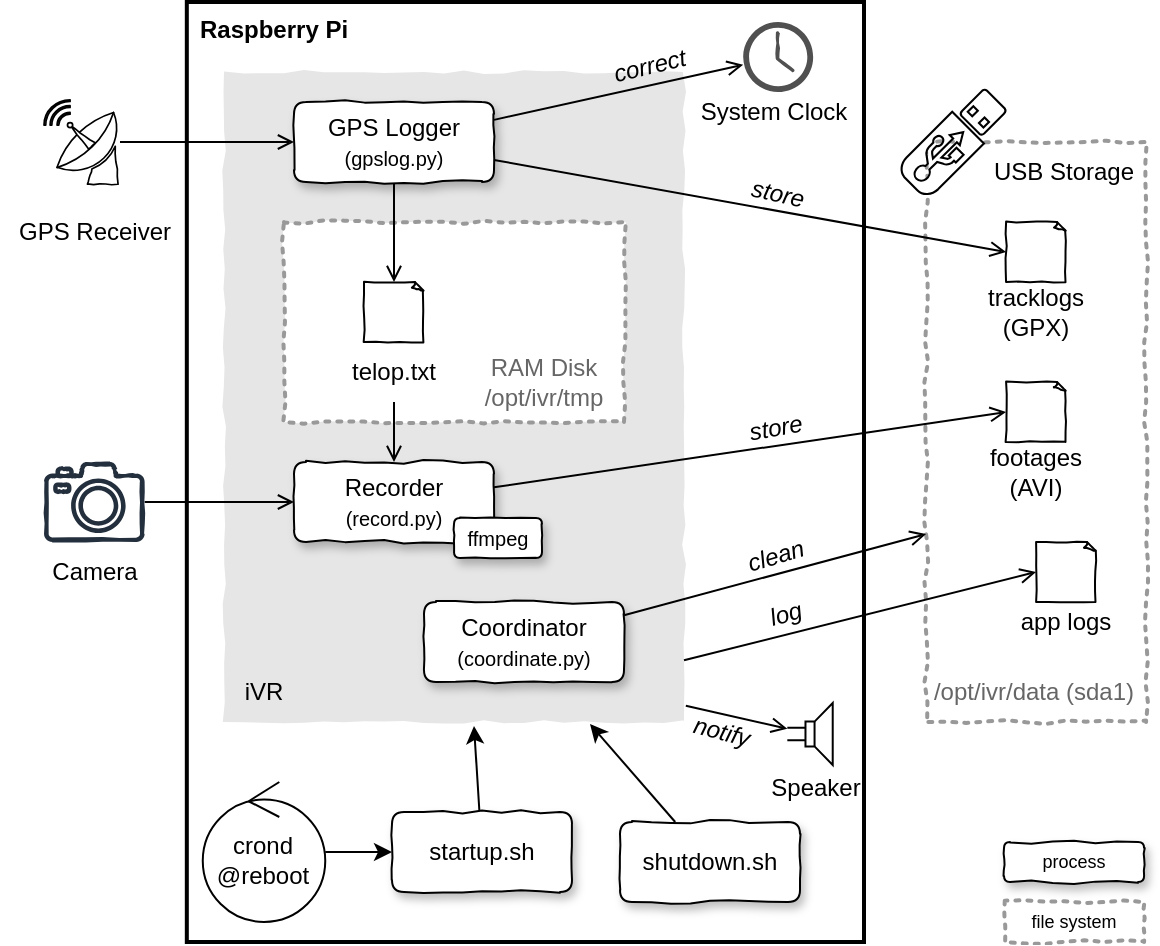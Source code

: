 <mxfile version="16.5.1" type="device"><diagram id="nlZM68RFwxgTWH6PYIVp" name="System Boundary"><mxGraphModel dx="1106" dy="1003" grid="1" gridSize="10" guides="1" tooltips="1" connect="1" arrows="1" fold="1" page="1" pageScale="1" pageWidth="827" pageHeight="1169" math="0" shadow="0"><root><mxCell id="0"/><mxCell id="1" parent="0"/><mxCell id="YX2ThDzC0ywzBpONNMWL-55" value="" style="rounded=0;whiteSpace=wrap;html=1;shadow=0;comic=0;sketch=0;fontSize=9;fontColor=#000000;strokeColor=#000000;strokeWidth=2;fillColor=#FFFFFF;" vertex="1" parent="1"><mxGeometry x="221.41" y="60" width="338.59" height="470" as="geometry"/></mxCell><mxCell id="YX2ThDzC0ywzBpONNMWL-51" style="edgeStyle=none;rounded=0;orthogonalLoop=1;jettySize=auto;html=1;fontSize=10;fontColor=#000000;endArrow=open;endFill=0;exitX=1.004;exitY=0.975;exitDx=0;exitDy=0;exitPerimeter=0;" edge="1" parent="1" source="YX2ThDzC0ywzBpONNMWL-32" target="YX2ThDzC0ywzBpONNMWL-49"><mxGeometry relative="1" as="geometry"><mxPoint x="580" y="470" as="targetPoint"/></mxGeometry></mxCell><mxCell id="YX2ThDzC0ywzBpONNMWL-32" value="" style="rounded=0;whiteSpace=wrap;html=1;comic=1;dashed=1;strokeWidth=2;strokeColor=none;dashPattern=1 2;fillColor=#E6E6E6;" vertex="1" parent="1"><mxGeometry x="240" y="95" width="230" height="325" as="geometry"/></mxCell><mxCell id="YX2ThDzC0ywzBpONNMWL-20" value="" style="rounded=0;whiteSpace=wrap;html=1;comic=1;dashed=1;strokeWidth=2;strokeColor=#999999;dashPattern=1 2;" vertex="1" parent="1"><mxGeometry x="270" y="170" width="170" height="100" as="geometry"/></mxCell><mxCell id="YX2ThDzC0ywzBpONNMWL-7" value="" style="rounded=0;whiteSpace=wrap;html=1;comic=1;dashed=1;strokeWidth=2;strokeColor=#999999;dashPattern=1 2;" vertex="1" parent="1"><mxGeometry x="591.05" y="130" width="110" height="290" as="geometry"/></mxCell><mxCell id="YX2ThDzC0ywzBpONNMWL-17" style="edgeStyle=none;rounded=0;orthogonalLoop=1;jettySize=auto;html=1;entryX=0;entryY=0.5;entryDx=0;entryDy=0;entryPerimeter=0;endArrow=open;endFill=0;" edge="1" parent="1" source="YX2ThDzC0ywzBpONNMWL-1" target="YX2ThDzC0ywzBpONNMWL-15"><mxGeometry relative="1" as="geometry"/></mxCell><mxCell id="YX2ThDzC0ywzBpONNMWL-1" value="Recorder&lt;br&gt;&lt;font style=&quot;font-size: 10px&quot;&gt;(record.py)&lt;/font&gt;" style="rounded=1;whiteSpace=wrap;html=1;comic=1;shadow=1;" vertex="1" parent="1"><mxGeometry x="275" y="290" width="100" height="40" as="geometry"/></mxCell><mxCell id="YX2ThDzC0ywzBpONNMWL-10" style="edgeStyle=none;rounded=0;orthogonalLoop=1;jettySize=auto;html=1;entryX=0.5;entryY=0;entryDx=0;entryDy=0;entryPerimeter=0;endArrow=open;endFill=0;" edge="1" parent="1" source="YX2ThDzC0ywzBpONNMWL-2" target="YX2ThDzC0ywzBpONNMWL-3"><mxGeometry relative="1" as="geometry"/></mxCell><mxCell id="YX2ThDzC0ywzBpONNMWL-24" style="edgeStyle=none;rounded=0;orthogonalLoop=1;jettySize=auto;html=1;fontColor=#666666;endArrow=open;endFill=0;" edge="1" parent="1" source="YX2ThDzC0ywzBpONNMWL-2" target="YX2ThDzC0ywzBpONNMWL-23"><mxGeometry relative="1" as="geometry"/></mxCell><mxCell id="YX2ThDzC0ywzBpONNMWL-2" value="GPS Logger&lt;br&gt;&lt;font style=&quot;font-size: 10px&quot;&gt;(gpslog.py)&lt;/font&gt;" style="rounded=1;whiteSpace=wrap;html=1;comic=1;shadow=1;" vertex="1" parent="1"><mxGeometry x="275" y="110" width="100" height="40" as="geometry"/></mxCell><mxCell id="YX2ThDzC0ywzBpONNMWL-14" style="edgeStyle=none;rounded=0;orthogonalLoop=1;jettySize=auto;html=1;entryX=0.5;entryY=0;entryDx=0;entryDy=0;endArrow=open;endFill=0;" edge="1" parent="1" source="YX2ThDzC0ywzBpONNMWL-4" target="YX2ThDzC0ywzBpONNMWL-1"><mxGeometry relative="1" as="geometry"/></mxCell><mxCell id="YX2ThDzC0ywzBpONNMWL-3" value="" style="whiteSpace=wrap;html=1;shape=mxgraph.basic.document;comic=1;" vertex="1" parent="1"><mxGeometry x="310" y="200" width="30" height="30" as="geometry"/></mxCell><mxCell id="YX2ThDzC0ywzBpONNMWL-4" value="telop.txt" style="text;html=1;strokeColor=none;fillColor=none;align=center;verticalAlign=middle;whiteSpace=wrap;rounded=0;" vertex="1" parent="1"><mxGeometry x="295" y="230" width="60" height="30" as="geometry"/></mxCell><mxCell id="YX2ThDzC0ywzBpONNMWL-8" value="/opt/ivr/data (sda1)" style="text;html=1;strokeColor=none;fillColor=none;align=center;verticalAlign=middle;whiteSpace=wrap;rounded=0;dashed=1;dashPattern=1 2;comic=1;fontColor=#666666;" vertex="1" parent="1"><mxGeometry x="590.05" y="395" width="110" height="20" as="geometry"/></mxCell><mxCell id="YX2ThDzC0ywzBpONNMWL-5" value="" style="whiteSpace=wrap;html=1;shape=mxgraph.basic.document;comic=1;" vertex="1" parent="1"><mxGeometry x="631.05" y="170" width="30" height="30" as="geometry"/></mxCell><mxCell id="YX2ThDzC0ywzBpONNMWL-6" value="tracklogs (GPX)" style="text;html=1;strokeColor=none;fillColor=none;align=center;verticalAlign=middle;whiteSpace=wrap;rounded=0;" vertex="1" parent="1"><mxGeometry x="616.05" y="200" width="60" height="30" as="geometry"/></mxCell><mxCell id="YX2ThDzC0ywzBpONNMWL-9" style="rounded=0;orthogonalLoop=1;jettySize=auto;html=1;entryX=0;entryY=0.5;entryDx=0;entryDy=0;entryPerimeter=0;endArrow=open;endFill=0;" edge="1" parent="1" source="YX2ThDzC0ywzBpONNMWL-2" target="YX2ThDzC0ywzBpONNMWL-5"><mxGeometry relative="1" as="geometry"/></mxCell><mxCell id="YX2ThDzC0ywzBpONNMWL-13" style="edgeStyle=none;rounded=0;orthogonalLoop=1;jettySize=auto;html=1;entryX=0;entryY=0.5;entryDx=0;entryDy=0;endArrow=open;endFill=0;" edge="1" parent="1" source="YX2ThDzC0ywzBpONNMWL-12" target="YX2ThDzC0ywzBpONNMWL-1"><mxGeometry relative="1" as="geometry"/></mxCell><mxCell id="YX2ThDzC0ywzBpONNMWL-12" value="" style="sketch=0;outlineConnect=0;fontColor=#232F3E;gradientColor=none;fillColor=#232F3D;strokeColor=none;dashed=0;verticalLabelPosition=bottom;verticalAlign=top;align=center;html=1;fontSize=12;fontStyle=0;aspect=fixed;pointerEvents=1;shape=mxgraph.aws4.camera2;comic=1;" vertex="1" parent="1"><mxGeometry x="150" y="290" width="50.32" height="40" as="geometry"/></mxCell><mxCell id="YX2ThDzC0ywzBpONNMWL-15" value="" style="whiteSpace=wrap;html=1;shape=mxgraph.basic.document;comic=1;" vertex="1" parent="1"><mxGeometry x="631.05" y="250" width="30" height="30" as="geometry"/></mxCell><mxCell id="YX2ThDzC0ywzBpONNMWL-16" value="footages (AVI)" style="text;html=1;strokeColor=none;fillColor=none;align=center;verticalAlign=middle;whiteSpace=wrap;rounded=0;" vertex="1" parent="1"><mxGeometry x="616.05" y="280" width="60" height="30" as="geometry"/></mxCell><mxCell id="YX2ThDzC0ywzBpONNMWL-19" style="edgeStyle=none;rounded=0;orthogonalLoop=1;jettySize=auto;html=1;entryX=0;entryY=0.5;entryDx=0;entryDy=0;endArrow=open;endFill=0;" edge="1" parent="1" source="YX2ThDzC0ywzBpONNMWL-18" target="YX2ThDzC0ywzBpONNMWL-2"><mxGeometry relative="1" as="geometry"/></mxCell><mxCell id="YX2ThDzC0ywzBpONNMWL-18" value="" style="fontColor=#0066CC;verticalAlign=top;verticalLabelPosition=bottom;labelPosition=center;align=center;html=1;outlineConnect=0;fillColor=#FFFFFF;strokeColor=#000000;gradientColor=none;gradientDirection=north;strokeWidth=2;shape=mxgraph.networks.satellite_dish;comic=1;sketch=0;flipH=1;" vertex="1" parent="1"><mxGeometry x="150" y="108.89" width="38" height="42.22" as="geometry"/></mxCell><mxCell id="YX2ThDzC0ywzBpONNMWL-22" value="RAM Disk&lt;br&gt;/opt/ivr/tmp" style="text;html=1;strokeColor=none;fillColor=none;align=center;verticalAlign=middle;whiteSpace=wrap;rounded=0;dashed=1;dashPattern=1 2;comic=1;fontColor=#666666;" vertex="1" parent="1"><mxGeometry x="360" y="230" width="80" height="40" as="geometry"/></mxCell><mxCell id="YX2ThDzC0ywzBpONNMWL-23" value="" style="sketch=0;pointerEvents=1;shadow=0;dashed=0;html=1;strokeColor=none;fillColor=#505050;labelPosition=center;verticalLabelPosition=bottom;verticalAlign=top;outlineConnect=0;align=center;shape=mxgraph.office.concepts.clock;comic=1;fontColor=#666666;" vertex="1" parent="1"><mxGeometry x="499.58" y="70" width="35" height="35" as="geometry"/></mxCell><mxCell id="YX2ThDzC0ywzBpONNMWL-25" value="System Clock" style="text;html=1;strokeColor=none;fillColor=none;align=center;verticalAlign=middle;whiteSpace=wrap;rounded=0;comic=1;sketch=0;fontColor=#000000;" vertex="1" parent="1"><mxGeometry x="470" y="105" width="90" height="20" as="geometry"/></mxCell><mxCell id="YX2ThDzC0ywzBpONNMWL-27" style="edgeStyle=none;rounded=0;orthogonalLoop=1;jettySize=auto;html=1;entryX=0;entryY=0.676;entryDx=0;entryDy=0;fontColor=#000000;endArrow=open;endFill=0;entryPerimeter=0;" edge="1" parent="1" source="YX2ThDzC0ywzBpONNMWL-26" target="YX2ThDzC0ywzBpONNMWL-7"><mxGeometry relative="1" as="geometry"/></mxCell><mxCell id="YX2ThDzC0ywzBpONNMWL-26" value="Coordinator&lt;br&gt;&lt;span style=&quot;font-size: 10px&quot;&gt;(coordinate.py)&lt;/span&gt;" style="rounded=1;whiteSpace=wrap;html=1;comic=1;shadow=1;" vertex="1" parent="1"><mxGeometry x="340" y="360" width="100" height="40" as="geometry"/></mxCell><mxCell id="YX2ThDzC0ywzBpONNMWL-28" value="GPS Receiver" style="text;html=1;strokeColor=none;fillColor=none;align=center;verticalAlign=middle;whiteSpace=wrap;rounded=0;comic=1;sketch=0;fontColor=#000000;" vertex="1" parent="1"><mxGeometry x="128.91" y="160" width="92.5" height="30" as="geometry"/></mxCell><mxCell id="YX2ThDzC0ywzBpONNMWL-29" value="Camera" style="text;html=1;strokeColor=none;fillColor=none;align=center;verticalAlign=middle;whiteSpace=wrap;rounded=0;comic=1;sketch=0;fontColor=#000000;" vertex="1" parent="1"><mxGeometry x="128.91" y="330" width="92.5" height="30" as="geometry"/></mxCell><mxCell id="YX2ThDzC0ywzBpONNMWL-30" value="" style="fontColor=#0066CC;verticalAlign=top;verticalLabelPosition=bottom;labelPosition=center;align=center;html=1;outlineConnect=0;fillColor=#FFFFFF;strokeColor=#000000;gradientColor=none;gradientDirection=north;strokeWidth=2;shape=mxgraph.networks.usb_stick;shadow=0;comic=0;sketch=0;rotation=45;" vertex="1" parent="1"><mxGeometry x="593.64" y="100.11" width="22.41" height="59.77" as="geometry"/></mxCell><mxCell id="YX2ThDzC0ywzBpONNMWL-31" value="USB Storage" style="text;html=1;strokeColor=none;fillColor=none;align=center;verticalAlign=middle;whiteSpace=wrap;rounded=0;shadow=0;comic=0;sketch=0;fontColor=#000000;" vertex="1" parent="1"><mxGeometry x="616.05" y="130" width="87.59" height="30" as="geometry"/></mxCell><mxCell id="YX2ThDzC0ywzBpONNMWL-33" value="iVR" style="text;html=1;strokeColor=none;fillColor=none;align=center;verticalAlign=middle;whiteSpace=wrap;rounded=0;shadow=0;comic=0;sketch=0;fontColor=#000000;" vertex="1" parent="1"><mxGeometry x="240" y="390" width="40" height="30" as="geometry"/></mxCell><mxCell id="YX2ThDzC0ywzBpONNMWL-34" value="correct" style="text;html=1;strokeColor=none;fillColor=none;align=center;verticalAlign=middle;whiteSpace=wrap;rounded=0;shadow=0;comic=0;sketch=0;fontColor=#000000;fontStyle=2;rotation=-13.5;" vertex="1" parent="1"><mxGeometry x="428" y="77" width="50" height="30" as="geometry"/></mxCell><mxCell id="YX2ThDzC0ywzBpONNMWL-37" style="edgeStyle=none;rounded=0;orthogonalLoop=1;jettySize=auto;html=1;fontColor=#000000;endArrow=classic;endFill=1;" edge="1" parent="1" source="YX2ThDzC0ywzBpONNMWL-35"><mxGeometry relative="1" as="geometry"><mxPoint x="365" y="422" as="targetPoint"/></mxGeometry></mxCell><mxCell id="YX2ThDzC0ywzBpONNMWL-35" value="startup.sh" style="rounded=1;whiteSpace=wrap;html=1;comic=1;shadow=1;" vertex="1" parent="1"><mxGeometry x="324" y="465" width="90" height="40" as="geometry"/></mxCell><mxCell id="YX2ThDzC0ywzBpONNMWL-38" style="edgeStyle=none;rounded=0;orthogonalLoop=1;jettySize=auto;html=1;fontColor=#000000;endArrow=classic;endFill=1;" edge="1" parent="1" source="YX2ThDzC0ywzBpONNMWL-36"><mxGeometry relative="1" as="geometry"><mxPoint x="423" y="421" as="targetPoint"/></mxGeometry></mxCell><mxCell id="YX2ThDzC0ywzBpONNMWL-36" value="shutdown.sh" style="rounded=1;whiteSpace=wrap;html=1;comic=1;shadow=1;" vertex="1" parent="1"><mxGeometry x="438" y="470" width="90" height="40" as="geometry"/></mxCell><mxCell id="YX2ThDzC0ywzBpONNMWL-40" style="edgeStyle=none;rounded=0;orthogonalLoop=1;jettySize=auto;html=1;entryX=0;entryY=0.5;entryDx=0;entryDy=0;fontColor=#000000;endArrow=classic;endFill=1;" edge="1" parent="1" source="YX2ThDzC0ywzBpONNMWL-39" target="YX2ThDzC0ywzBpONNMWL-35"><mxGeometry relative="1" as="geometry"/></mxCell><mxCell id="YX2ThDzC0ywzBpONNMWL-39" value="crond @reboot" style="ellipse;shape=umlControl;whiteSpace=wrap;html=1;shadow=0;comic=0;sketch=0;strokeWidth=1;" vertex="1" parent="1"><mxGeometry x="229.38" y="450" width="61.25" height="70" as="geometry"/></mxCell><mxCell id="YX2ThDzC0ywzBpONNMWL-41" value="store" style="text;html=1;strokeColor=none;fillColor=none;align=center;verticalAlign=middle;whiteSpace=wrap;rounded=0;shadow=0;comic=0;sketch=0;fontColor=#000000;fontStyle=2;rotation=12.6;" vertex="1" parent="1"><mxGeometry x="492.0" y="141" width="50" height="30" as="geometry"/></mxCell><mxCell id="YX2ThDzC0ywzBpONNMWL-42" value="store" style="text;html=1;strokeColor=none;fillColor=none;align=center;verticalAlign=middle;whiteSpace=wrap;rounded=0;shadow=0;comic=0;sketch=0;fontColor=#000000;fontStyle=2;rotation=-9.9;" vertex="1" parent="1"><mxGeometry x="491.0" y="258" width="50" height="30" as="geometry"/></mxCell><mxCell id="YX2ThDzC0ywzBpONNMWL-43" value="clean" style="text;html=1;strokeColor=none;fillColor=none;align=center;verticalAlign=middle;whiteSpace=wrap;rounded=0;shadow=0;comic=0;sketch=0;fontColor=#000000;fontStyle=2;rotation=-16.5;" vertex="1" parent="1"><mxGeometry x="491" y="322" width="50" height="30" as="geometry"/></mxCell><mxCell id="YX2ThDzC0ywzBpONNMWL-46" value="" style="whiteSpace=wrap;html=1;shape=mxgraph.basic.document;comic=1;" vertex="1" parent="1"><mxGeometry x="646.05" y="330" width="30" height="30" as="geometry"/></mxCell><mxCell id="YX2ThDzC0ywzBpONNMWL-47" value="app logs" style="text;html=1;strokeColor=none;fillColor=none;align=center;verticalAlign=middle;whiteSpace=wrap;rounded=0;" vertex="1" parent="1"><mxGeometry x="631.05" y="360" width="60" height="20" as="geometry"/></mxCell><mxCell id="YX2ThDzC0ywzBpONNMWL-48" style="edgeStyle=none;rounded=0;orthogonalLoop=1;jettySize=auto;html=1;entryX=0;entryY=0.5;entryDx=0;entryDy=0;entryPerimeter=0;fontSize=10;fontColor=#000000;endArrow=open;endFill=0;exitX=1;exitY=0.905;exitDx=0;exitDy=0;exitPerimeter=0;" edge="1" parent="1" source="YX2ThDzC0ywzBpONNMWL-32" target="YX2ThDzC0ywzBpONNMWL-46"><mxGeometry relative="1" as="geometry"/></mxCell><mxCell id="YX2ThDzC0ywzBpONNMWL-49" value="" style="pointerEvents=1;verticalLabelPosition=bottom;shadow=0;dashed=0;align=center;html=1;verticalAlign=top;shape=mxgraph.electrical.electro-mechanical.loudspeaker;comic=0;sketch=0;fontSize=10;fontColor=#000000;strokeColor=#000000;strokeWidth=1;fillColor=#FFFFFF;" vertex="1" parent="1"><mxGeometry x="521.66" y="410.5" width="22.7" height="31" as="geometry"/></mxCell><mxCell id="YX2ThDzC0ywzBpONNMWL-50" value="Speaker" style="text;html=1;strokeColor=none;fillColor=none;align=center;verticalAlign=middle;whiteSpace=wrap;rounded=0;comic=1;sketch=0;fontColor=#000000;" vertex="1" parent="1"><mxGeometry x="511" y="441" width="50" height="24" as="geometry"/></mxCell><mxCell id="YX2ThDzC0ywzBpONNMWL-52" value="notify" style="text;html=1;strokeColor=none;fillColor=none;align=center;verticalAlign=middle;whiteSpace=wrap;rounded=0;shadow=0;comic=0;sketch=0;fontColor=#000000;fontStyle=2;rotation=14.7;" vertex="1" parent="1"><mxGeometry x="464.0" y="410" width="50" height="30" as="geometry"/></mxCell><mxCell id="YX2ThDzC0ywzBpONNMWL-53" value="process" style="rounded=1;whiteSpace=wrap;html=1;comic=1;shadow=1;fontSize=9;" vertex="1" parent="1"><mxGeometry x="630" y="480" width="70.05" height="20" as="geometry"/></mxCell><mxCell id="YX2ThDzC0ywzBpONNMWL-54" value="file system" style="rounded=0;whiteSpace=wrap;html=1;comic=1;dashed=1;strokeWidth=2;strokeColor=#999999;dashPattern=1 2;fontSize=9;" vertex="1" parent="1"><mxGeometry x="630.37" y="510" width="69.68" height="20" as="geometry"/></mxCell><mxCell id="YX2ThDzC0ywzBpONNMWL-57" value="Raspberry Pi" style="text;html=1;strokeColor=none;fillColor=none;align=left;verticalAlign=middle;whiteSpace=wrap;rounded=0;shadow=0;comic=0;sketch=0;fontSize=12;fontColor=#000000;fontStyle=1" vertex="1" parent="1"><mxGeometry x="226" y="64" width="110" height="20" as="geometry"/></mxCell><mxCell id="YX2ThDzC0ywzBpONNMWL-59" value="log" style="text;html=1;strokeColor=none;fillColor=none;align=center;verticalAlign=middle;whiteSpace=wrap;rounded=0;shadow=0;comic=0;sketch=0;fontColor=#000000;fontStyle=2;rotation=-16;" vertex="1" parent="1"><mxGeometry x="496" y="351" width="50" height="30" as="geometry"/></mxCell><mxCell id="YX2ThDzC0ywzBpONNMWL-60" value="ffmpeg" style="rounded=1;whiteSpace=wrap;html=1;comic=1;shadow=1;fontSize=10;" vertex="1" parent="1"><mxGeometry x="355" y="318" width="44" height="20" as="geometry"/></mxCell></root></mxGraphModel></diagram></mxfile>